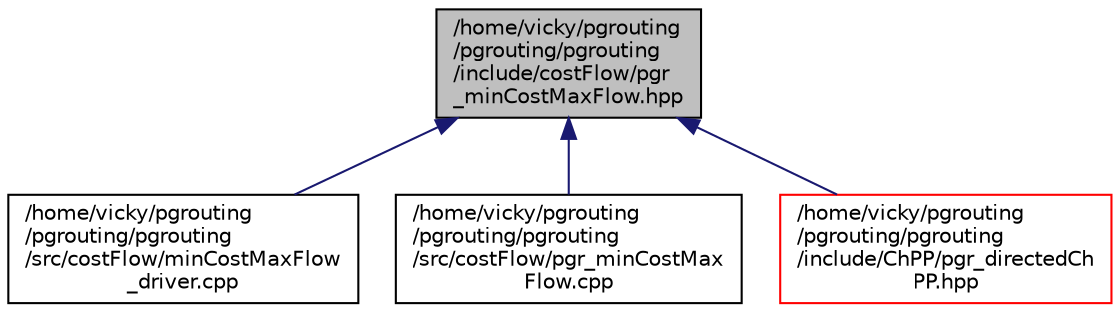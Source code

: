 digraph "/home/vicky/pgrouting/pgrouting/pgrouting/include/costFlow/pgr_minCostMaxFlow.hpp"
{
  edge [fontname="Helvetica",fontsize="10",labelfontname="Helvetica",labelfontsize="10"];
  node [fontname="Helvetica",fontsize="10",shape=record];
  Node1 [label="/home/vicky/pgrouting\l/pgrouting/pgrouting\l/include/costFlow/pgr\l_minCostMaxFlow.hpp",height=0.2,width=0.4,color="black", fillcolor="grey75", style="filled", fontcolor="black"];
  Node1 -> Node2 [dir="back",color="midnightblue",fontsize="10",style="solid",fontname="Helvetica"];
  Node2 [label="/home/vicky/pgrouting\l/pgrouting/pgrouting\l/src/costFlow/minCostMaxFlow\l_driver.cpp",height=0.2,width=0.4,color="black", fillcolor="white", style="filled",URL="$minCostMaxFlow__driver_8cpp.html"];
  Node1 -> Node3 [dir="back",color="midnightblue",fontsize="10",style="solid",fontname="Helvetica"];
  Node3 [label="/home/vicky/pgrouting\l/pgrouting/pgrouting\l/src/costFlow/pgr_minCostMax\lFlow.cpp",height=0.2,width=0.4,color="black", fillcolor="white", style="filled",URL="$pgr__minCostMaxFlow_8cpp.html"];
  Node1 -> Node4 [dir="back",color="midnightblue",fontsize="10",style="solid",fontname="Helvetica"];
  Node4 [label="/home/vicky/pgrouting\l/pgrouting/pgrouting\l/include/ChPP/pgr_directedCh\lPP.hpp",height=0.2,width=0.4,color="red", fillcolor="white", style="filled",URL="$pgr__directedChPP_8hpp.html"];
}
